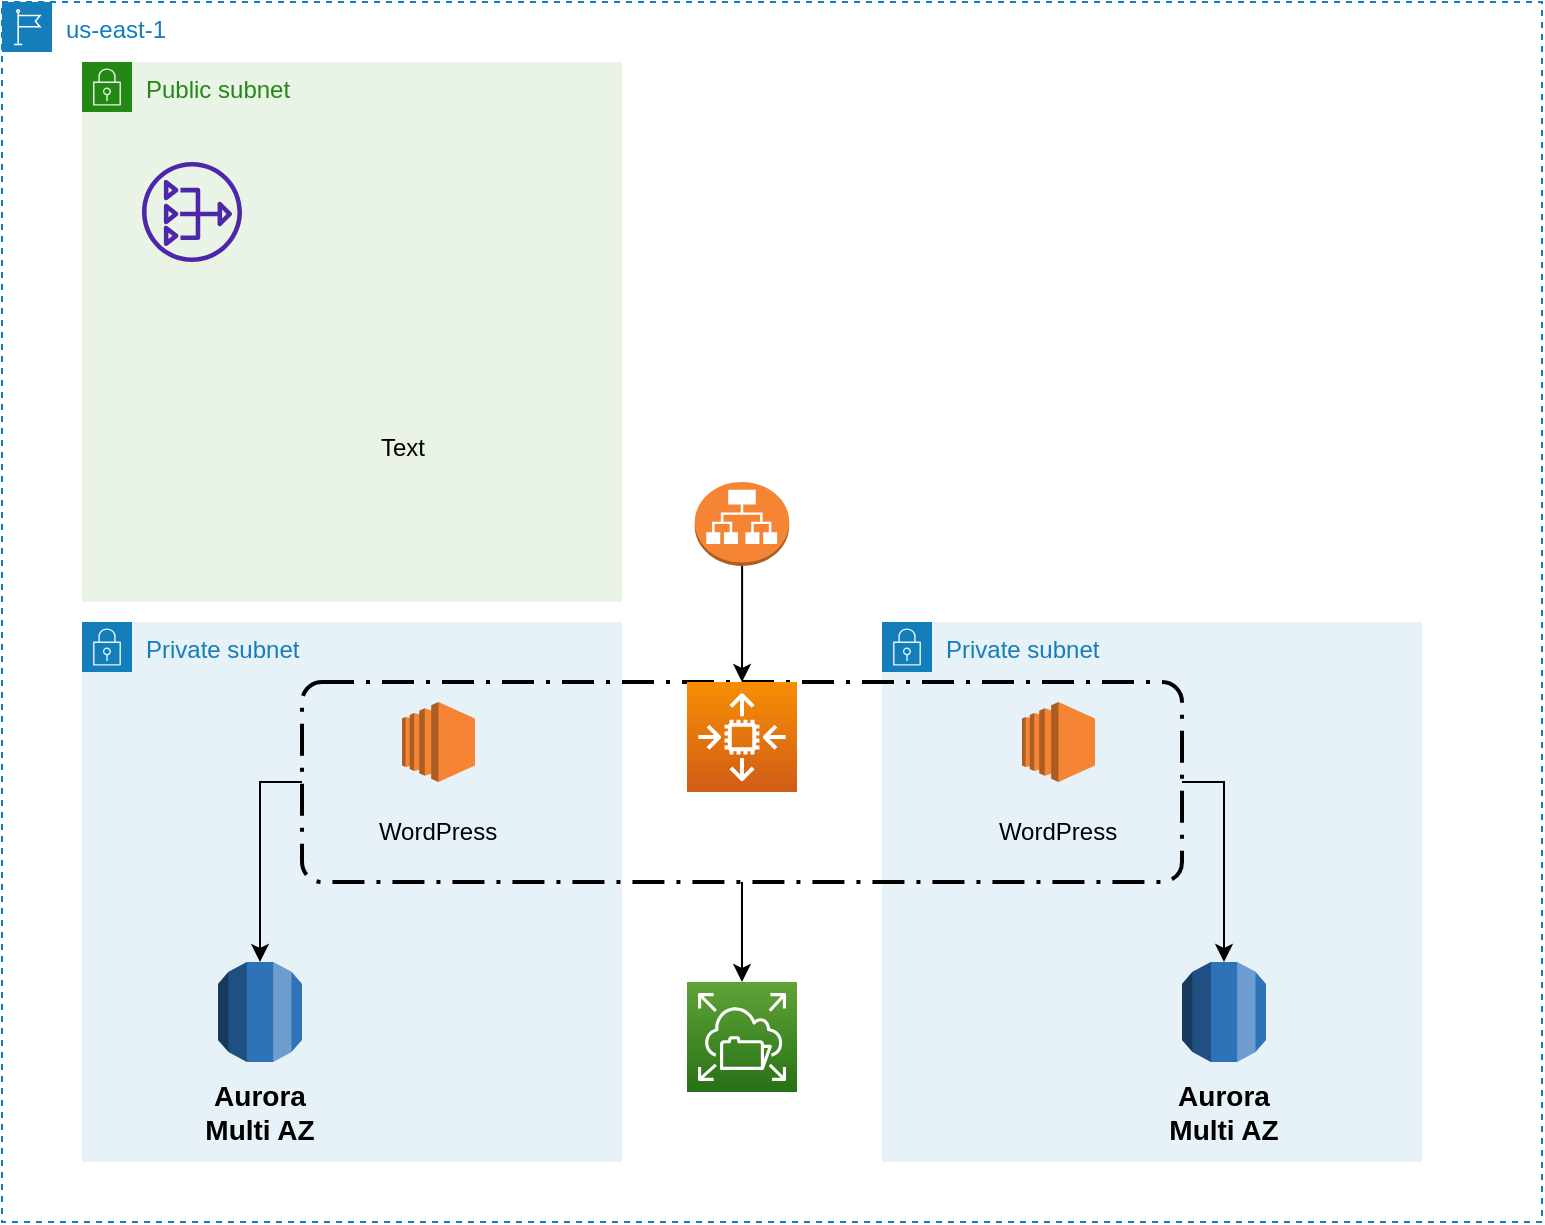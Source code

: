 <mxfile version="21.5.0" type="device">
  <diagram name="Página-1" id="OJdzYNGtmzXqbFyd5oI6">
    <mxGraphModel dx="1434" dy="834" grid="1" gridSize="10" guides="1" tooltips="1" connect="1" arrows="1" fold="1" page="1" pageScale="1" pageWidth="827" pageHeight="1169" math="0" shadow="0">
      <root>
        <mxCell id="0" />
        <mxCell id="1" parent="0" />
        <mxCell id="EOUt0xxjZyTFQ_d6uxzs-2" value="us-east-1" style="points=[[0,0],[0.25,0],[0.5,0],[0.75,0],[1,0],[1,0.25],[1,0.5],[1,0.75],[1,1],[0.75,1],[0.5,1],[0.25,1],[0,1],[0,0.75],[0,0.5],[0,0.25]];outlineConnect=0;gradientColor=none;html=1;whiteSpace=wrap;fontSize=12;fontStyle=0;container=1;pointerEvents=0;collapsible=0;recursiveResize=0;shape=mxgraph.aws4.group;grIcon=mxgraph.aws4.group_region;strokeColor=#147EBA;fillColor=none;verticalAlign=top;align=left;spacingLeft=30;fontColor=#147EBA;dashed=1;" parent="1" vertex="1">
          <mxGeometry x="30" y="90" width="770" height="610" as="geometry" />
        </mxCell>
        <mxCell id="PqfI0-0MPfPvFHWD_FEV-2" value="Private subnet" style="points=[[0,0],[0.25,0],[0.5,0],[0.75,0],[1,0],[1,0.25],[1,0.5],[1,0.75],[1,1],[0.75,1],[0.5,1],[0.25,1],[0,1],[0,0.75],[0,0.5],[0,0.25]];outlineConnect=0;gradientColor=none;html=1;whiteSpace=wrap;fontSize=12;fontStyle=0;container=1;pointerEvents=0;collapsible=0;recursiveResize=0;shape=mxgraph.aws4.group;grIcon=mxgraph.aws4.group_security_group;grStroke=0;strokeColor=#147EBA;fillColor=#E6F2F8;verticalAlign=top;align=left;spacingLeft=30;fontColor=#147EBA;dashed=0;" vertex="1" parent="EOUt0xxjZyTFQ_d6uxzs-2">
          <mxGeometry x="40" y="310" width="270" height="270" as="geometry" />
        </mxCell>
        <mxCell id="PqfI0-0MPfPvFHWD_FEV-11" value="" style="outlineConnect=0;dashed=0;verticalLabelPosition=bottom;verticalAlign=top;align=center;html=1;shape=mxgraph.aws3.rds;fillColor=#2E73B8;gradientColor=none;" vertex="1" parent="PqfI0-0MPfPvFHWD_FEV-2">
          <mxGeometry x="68" y="170" width="42" height="50" as="geometry" />
        </mxCell>
        <mxCell id="PqfI0-0MPfPvFHWD_FEV-13" value="&lt;font style=&quot;font-size: 14px;&quot;&gt;&lt;b&gt;Aurora Multi AZ&lt;/b&gt;&lt;/font&gt;" style="text;html=1;strokeColor=none;fillColor=none;align=center;verticalAlign=middle;whiteSpace=wrap;rounded=0;" vertex="1" parent="PqfI0-0MPfPvFHWD_FEV-2">
          <mxGeometry x="59" y="230" width="60" height="30" as="geometry" />
        </mxCell>
        <mxCell id="PqfI0-0MPfPvFHWD_FEV-3" value="Private subnet" style="points=[[0,0],[0.25,0],[0.5,0],[0.75,0],[1,0],[1,0.25],[1,0.5],[1,0.75],[1,1],[0.75,1],[0.5,1],[0.25,1],[0,1],[0,0.75],[0,0.5],[0,0.25]];outlineConnect=0;gradientColor=none;html=1;whiteSpace=wrap;fontSize=12;fontStyle=0;container=1;pointerEvents=0;collapsible=0;recursiveResize=0;shape=mxgraph.aws4.group;grIcon=mxgraph.aws4.group_security_group;grStroke=0;strokeColor=#147EBA;fillColor=#E6F2F8;verticalAlign=top;align=left;spacingLeft=30;fontColor=#147EBA;dashed=0;" vertex="1" parent="EOUt0xxjZyTFQ_d6uxzs-2">
          <mxGeometry x="440" y="310" width="270" height="270" as="geometry" />
        </mxCell>
        <mxCell id="PqfI0-0MPfPvFHWD_FEV-12" value="" style="outlineConnect=0;dashed=0;verticalLabelPosition=bottom;verticalAlign=top;align=center;html=1;shape=mxgraph.aws3.rds;fillColor=#2E73B8;gradientColor=none;" vertex="1" parent="PqfI0-0MPfPvFHWD_FEV-3">
          <mxGeometry x="150" y="170" width="42" height="50" as="geometry" />
        </mxCell>
        <mxCell id="PqfI0-0MPfPvFHWD_FEV-14" value="&lt;font style=&quot;font-size: 14px;&quot;&gt;&lt;b&gt;Aurora Multi AZ&lt;/b&gt;&lt;/font&gt;" style="text;html=1;strokeColor=none;fillColor=none;align=center;verticalAlign=middle;whiteSpace=wrap;rounded=0;" vertex="1" parent="PqfI0-0MPfPvFHWD_FEV-3">
          <mxGeometry x="141" y="230" width="60" height="30" as="geometry" />
        </mxCell>
        <mxCell id="PqfI0-0MPfPvFHWD_FEV-19" value="" style="edgeStyle=orthogonalEdgeStyle;rounded=0;orthogonalLoop=1;jettySize=auto;html=1;" edge="1" parent="EOUt0xxjZyTFQ_d6uxzs-2" source="PqfI0-0MPfPvFHWD_FEV-4" target="PqfI0-0MPfPvFHWD_FEV-18">
          <mxGeometry relative="1" as="geometry" />
        </mxCell>
        <mxCell id="PqfI0-0MPfPvFHWD_FEV-21" style="edgeStyle=orthogonalEdgeStyle;rounded=0;orthogonalLoop=1;jettySize=auto;html=1;exitX=0;exitY=0.5;exitDx=0;exitDy=0;" edge="1" parent="EOUt0xxjZyTFQ_d6uxzs-2" source="PqfI0-0MPfPvFHWD_FEV-4" target="PqfI0-0MPfPvFHWD_FEV-11">
          <mxGeometry relative="1" as="geometry" />
        </mxCell>
        <mxCell id="PqfI0-0MPfPvFHWD_FEV-4" value="" style="rounded=1;arcSize=10;dashed=1;fillColor=none;gradientColor=none;dashPattern=8 3 1 3;strokeWidth=2;" vertex="1" parent="EOUt0xxjZyTFQ_d6uxzs-2">
          <mxGeometry x="150" y="340" width="440" height="100" as="geometry" />
        </mxCell>
        <mxCell id="PqfI0-0MPfPvFHWD_FEV-5" value="" style="sketch=0;points=[[0,0,0],[0.25,0,0],[0.5,0,0],[0.75,0,0],[1,0,0],[0,1,0],[0.25,1,0],[0.5,1,0],[0.75,1,0],[1,1,0],[0,0.25,0],[0,0.5,0],[0,0.75,0],[1,0.25,0],[1,0.5,0],[1,0.75,0]];outlineConnect=0;fontColor=#232F3E;gradientColor=#F78E04;gradientDirection=north;fillColor=#D05C17;strokeColor=#ffffff;dashed=0;verticalLabelPosition=bottom;verticalAlign=top;align=center;html=1;fontSize=12;fontStyle=0;aspect=fixed;shape=mxgraph.aws4.resourceIcon;resIcon=mxgraph.aws4.auto_scaling2;" vertex="1" parent="EOUt0xxjZyTFQ_d6uxzs-2">
          <mxGeometry x="342.5" y="340" width="55" height="55" as="geometry" />
        </mxCell>
        <mxCell id="PqfI0-0MPfPvFHWD_FEV-6" value="" style="outlineConnect=0;dashed=0;verticalLabelPosition=bottom;verticalAlign=top;align=center;html=1;shape=mxgraph.aws3.ec2;fillColor=#F58534;gradientColor=none;" vertex="1" parent="EOUt0xxjZyTFQ_d6uxzs-2">
          <mxGeometry x="200" y="350" width="36.5" height="40" as="geometry" />
        </mxCell>
        <mxCell id="PqfI0-0MPfPvFHWD_FEV-8" value="" style="outlineConnect=0;dashed=0;verticalLabelPosition=bottom;verticalAlign=top;align=center;html=1;shape=mxgraph.aws3.ec2;fillColor=#F58534;gradientColor=none;" vertex="1" parent="EOUt0xxjZyTFQ_d6uxzs-2">
          <mxGeometry x="510" y="350" width="36.5" height="40" as="geometry" />
        </mxCell>
        <mxCell id="PqfI0-0MPfPvFHWD_FEV-9" value="WordPress" style="text;html=1;strokeColor=none;fillColor=none;align=center;verticalAlign=middle;whiteSpace=wrap;rounded=0;" vertex="1" parent="EOUt0xxjZyTFQ_d6uxzs-2">
          <mxGeometry x="188.25" y="400" width="60" height="30" as="geometry" />
        </mxCell>
        <mxCell id="PqfI0-0MPfPvFHWD_FEV-10" value="WordPress" style="text;html=1;strokeColor=none;fillColor=none;align=center;verticalAlign=middle;whiteSpace=wrap;rounded=0;" vertex="1" parent="EOUt0xxjZyTFQ_d6uxzs-2">
          <mxGeometry x="498.25" y="400" width="60" height="30" as="geometry" />
        </mxCell>
        <mxCell id="PqfI0-0MPfPvFHWD_FEV-16" value="" style="edgeStyle=orthogonalEdgeStyle;rounded=0;orthogonalLoop=1;jettySize=auto;html=1;" edge="1" parent="EOUt0xxjZyTFQ_d6uxzs-2" source="PqfI0-0MPfPvFHWD_FEV-15" target="PqfI0-0MPfPvFHWD_FEV-5">
          <mxGeometry relative="1" as="geometry" />
        </mxCell>
        <mxCell id="PqfI0-0MPfPvFHWD_FEV-15" value="" style="outlineConnect=0;dashed=0;verticalLabelPosition=bottom;verticalAlign=top;align=center;html=1;shape=mxgraph.aws3.application_load_balancer;fillColor=#F58534;gradientColor=none;" vertex="1" parent="EOUt0xxjZyTFQ_d6uxzs-2">
          <mxGeometry x="346.37" y="240" width="47.25" height="42" as="geometry" />
        </mxCell>
        <mxCell id="PqfI0-0MPfPvFHWD_FEV-18" value="" style="sketch=0;points=[[0,0,0],[0.25,0,0],[0.5,0,0],[0.75,0,0],[1,0,0],[0,1,0],[0.25,1,0],[0.5,1,0],[0.75,1,0],[1,1,0],[0,0.25,0],[0,0.5,0],[0,0.75,0],[1,0.25,0],[1,0.5,0],[1,0.75,0]];outlineConnect=0;fontColor=#232F3E;gradientColor=#60A337;gradientDirection=north;fillColor=#277116;strokeColor=#ffffff;dashed=0;verticalLabelPosition=bottom;verticalAlign=top;align=center;html=1;fontSize=12;fontStyle=0;aspect=fixed;shape=mxgraph.aws4.resourceIcon;resIcon=mxgraph.aws4.elastic_file_system;" vertex="1" parent="EOUt0xxjZyTFQ_d6uxzs-2">
          <mxGeometry x="342.5" y="490" width="55" height="55" as="geometry" />
        </mxCell>
        <mxCell id="PqfI0-0MPfPvFHWD_FEV-24" value="" style="endArrow=classic;html=1;rounded=0;exitX=1;exitY=0.5;exitDx=0;exitDy=0;entryX=0.5;entryY=0;entryDx=0;entryDy=0;entryPerimeter=0;" edge="1" parent="EOUt0xxjZyTFQ_d6uxzs-2" source="PqfI0-0MPfPvFHWD_FEV-4" target="PqfI0-0MPfPvFHWD_FEV-12">
          <mxGeometry width="50" height="50" relative="1" as="geometry">
            <mxPoint x="330" y="480" as="sourcePoint" />
            <mxPoint x="380" y="430" as="targetPoint" />
            <Array as="points">
              <mxPoint x="611" y="390" />
            </Array>
          </mxGeometry>
        </mxCell>
        <mxCell id="PqfI0-0MPfPvFHWD_FEV-25" value="Public subnet" style="points=[[0,0],[0.25,0],[0.5,0],[0.75,0],[1,0],[1,0.25],[1,0.5],[1,0.75],[1,1],[0.75,1],[0.5,1],[0.25,1],[0,1],[0,0.75],[0,0.5],[0,0.25]];outlineConnect=0;gradientColor=none;html=1;whiteSpace=wrap;fontSize=12;fontStyle=0;container=1;pointerEvents=0;collapsible=0;recursiveResize=0;shape=mxgraph.aws4.group;grIcon=mxgraph.aws4.group_security_group;grStroke=0;strokeColor=#248814;fillColor=#E9F3E6;verticalAlign=top;align=left;spacingLeft=30;fontColor=#248814;dashed=0;" vertex="1" parent="EOUt0xxjZyTFQ_d6uxzs-2">
          <mxGeometry x="40" y="30" width="270" height="270" as="geometry" />
        </mxCell>
        <mxCell id="PqfI0-0MPfPvFHWD_FEV-27" value="" style="sketch=0;outlineConnect=0;fontColor=#232F3E;gradientColor=none;fillColor=#4D27AA;strokeColor=none;dashed=0;verticalLabelPosition=bottom;verticalAlign=top;align=center;html=1;fontSize=12;fontStyle=0;aspect=fixed;pointerEvents=1;shape=mxgraph.aws4.nat_gateway;" vertex="1" parent="PqfI0-0MPfPvFHWD_FEV-25">
          <mxGeometry x="30" y="50" width="50" height="50" as="geometry" />
        </mxCell>
        <mxCell id="PqfI0-0MPfPvFHWD_FEV-28" value="Text" style="text;html=1;align=center;verticalAlign=middle;resizable=0;points=[];autosize=1;strokeColor=none;fillColor=none;" vertex="1" parent="1">
          <mxGeometry x="205" y="298" width="50" height="30" as="geometry" />
        </mxCell>
      </root>
    </mxGraphModel>
  </diagram>
</mxfile>
